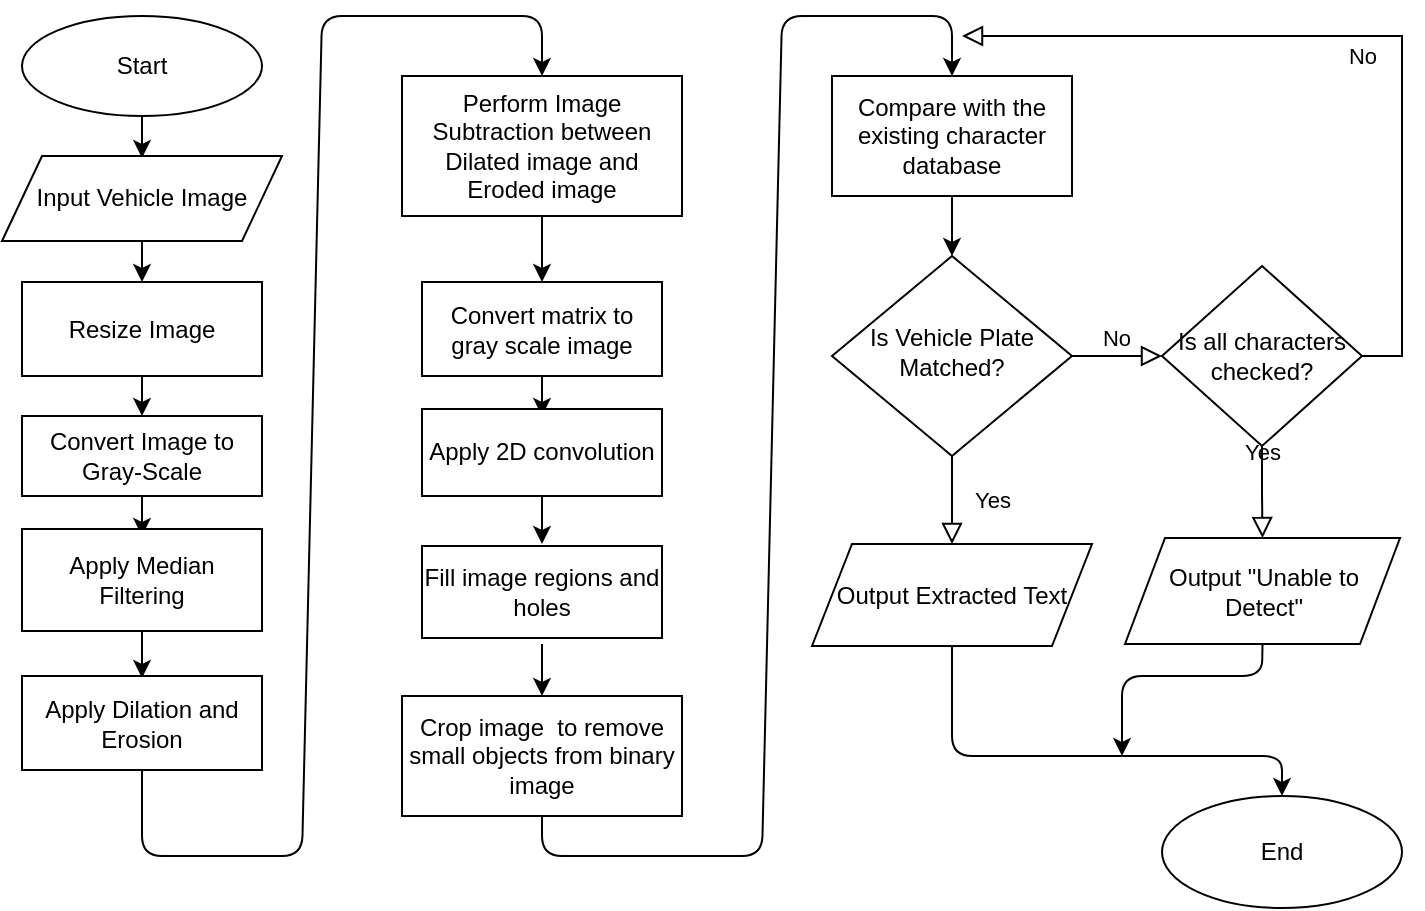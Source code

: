 <mxfile version="14.7.7" type="device"><diagram id="C5RBs43oDa-KdzZeNtuy" name="Page-1"><mxGraphModel dx="828" dy="490" grid="0" gridSize="10" guides="1" tooltips="1" connect="1" arrows="1" fold="1" page="1" pageScale="1" pageWidth="827" pageHeight="1169" math="0" shadow="0"><root><mxCell id="WIyWlLk6GJQsqaUBKTNV-0"/><mxCell id="WIyWlLk6GJQsqaUBKTNV-1" parent="WIyWlLk6GJQsqaUBKTNV-0"/><mxCell id="WIyWlLk6GJQsqaUBKTNV-4" value="Yes" style="rounded=0;html=1;jettySize=auto;orthogonalLoop=1;fontSize=11;endArrow=block;endFill=0;endSize=8;strokeWidth=1;shadow=0;labelBackgroundColor=none;edgeStyle=orthogonalEdgeStyle;entryX=0.5;entryY=0;entryDx=0;entryDy=0;" parent="WIyWlLk6GJQsqaUBKTNV-1" source="WIyWlLk6GJQsqaUBKTNV-6" target="DhyxtmX8kyRilVypcKS6-48" edge="1"><mxGeometry y="20" relative="1" as="geometry"><mxPoint as="offset"/><mxPoint x="577" y="358" as="targetPoint"/></mxGeometry></mxCell><mxCell id="WIyWlLk6GJQsqaUBKTNV-5" value="No" style="edgeStyle=orthogonalEdgeStyle;rounded=0;html=1;jettySize=auto;orthogonalLoop=1;fontSize=11;endArrow=block;endFill=0;endSize=8;strokeWidth=1;shadow=0;labelBackgroundColor=none;" parent="WIyWlLk6GJQsqaUBKTNV-1" source="WIyWlLk6GJQsqaUBKTNV-6" edge="1"><mxGeometry y="10" relative="1" as="geometry"><mxPoint as="offset"/><mxPoint x="647" y="200" as="targetPoint"/></mxGeometry></mxCell><mxCell id="WIyWlLk6GJQsqaUBKTNV-6" value="Is Vehicle Plate Matched?" style="rhombus;whiteSpace=wrap;html=1;shadow=0;fontFamily=Helvetica;fontSize=12;align=center;strokeWidth=1;spacing=6;spacingTop=-4;" parent="WIyWlLk6GJQsqaUBKTNV-1" vertex="1"><mxGeometry x="482" y="150" width="120" height="100" as="geometry"/></mxCell><mxCell id="DhyxtmX8kyRilVypcKS6-0" value="Start" style="ellipse;whiteSpace=wrap;html=1;" vertex="1" parent="WIyWlLk6GJQsqaUBKTNV-1"><mxGeometry x="77" y="30" width="120" height="50" as="geometry"/></mxCell><mxCell id="DhyxtmX8kyRilVypcKS6-24" value="Is all characters checked?" style="rhombus;whiteSpace=wrap;html=1;" vertex="1" parent="WIyWlLk6GJQsqaUBKTNV-1"><mxGeometry x="647" y="155" width="100" height="90" as="geometry"/></mxCell><mxCell id="DhyxtmX8kyRilVypcKS6-25" value="Yes" style="rounded=0;html=1;jettySize=auto;orthogonalLoop=1;fontSize=11;endArrow=block;endFill=0;endSize=8;strokeWidth=1;shadow=0;labelBackgroundColor=none;edgeStyle=orthogonalEdgeStyle;exitX=0.5;exitY=1;exitDx=0;exitDy=0;startArrow=none;" edge="1" parent="WIyWlLk6GJQsqaUBKTNV-1" source="DhyxtmX8kyRilVypcKS6-24" target="DhyxtmX8kyRilVypcKS6-46"><mxGeometry y="20" relative="1" as="geometry"><mxPoint as="offset"/><mxPoint x="557" y="260" as="sourcePoint"/><mxPoint x="765" y="273" as="targetPoint"/></mxGeometry></mxCell><mxCell id="DhyxtmX8kyRilVypcKS6-26" value="No" style="edgeStyle=orthogonalEdgeStyle;rounded=0;html=1;jettySize=auto;orthogonalLoop=1;fontSize=11;endArrow=block;endFill=0;endSize=8;strokeWidth=1;shadow=0;labelBackgroundColor=none;exitX=1;exitY=0.5;exitDx=0;exitDy=0;" edge="1" parent="WIyWlLk6GJQsqaUBKTNV-1" source="DhyxtmX8kyRilVypcKS6-24"><mxGeometry y="10" relative="1" as="geometry"><mxPoint as="offset"/><mxPoint x="617" y="210" as="sourcePoint"/><mxPoint x="547" y="40" as="targetPoint"/><Array as="points"><mxPoint x="767" y="200"/><mxPoint x="767" y="40"/></Array></mxGeometry></mxCell><mxCell id="DhyxtmX8kyRilVypcKS6-30" value="" style="endArrow=classic;html=1;exitX=0.5;exitY=1;exitDx=0;exitDy=0;" edge="1" parent="WIyWlLk6GJQsqaUBKTNV-1" source="DhyxtmX8kyRilVypcKS6-0"><mxGeometry width="50" height="50" relative="1" as="geometry"><mxPoint x="377" y="200" as="sourcePoint"/><mxPoint x="137" y="101" as="targetPoint"/></mxGeometry></mxCell><mxCell id="DhyxtmX8kyRilVypcKS6-31" value="" style="endArrow=classic;html=1;exitX=0.5;exitY=1;exitDx=0;exitDy=0;" edge="1" parent="WIyWlLk6GJQsqaUBKTNV-1"><mxGeometry width="50" height="50" relative="1" as="geometry"><mxPoint x="137" y="141" as="sourcePoint"/><mxPoint x="137" y="163" as="targetPoint"/></mxGeometry></mxCell><mxCell id="DhyxtmX8kyRilVypcKS6-32" value="" style="endArrow=classic;html=1;exitX=0.5;exitY=1;exitDx=0;exitDy=0;entryX=0.5;entryY=0;entryDx=0;entryDy=0;" edge="1" parent="WIyWlLk6GJQsqaUBKTNV-1" target="DhyxtmX8kyRilVypcKS6-53"><mxGeometry width="50" height="50" relative="1" as="geometry"><mxPoint x="137" y="203" as="sourcePoint"/><mxPoint x="137" y="226" as="targetPoint"/></mxGeometry></mxCell><mxCell id="DhyxtmX8kyRilVypcKS6-33" value="" style="endArrow=classic;html=1;exitX=0.5;exitY=1;exitDx=0;exitDy=0;" edge="1" parent="WIyWlLk6GJQsqaUBKTNV-1"><mxGeometry width="50" height="50" relative="1" as="geometry"><mxPoint x="137" y="266" as="sourcePoint"/><mxPoint x="137" y="290" as="targetPoint"/></mxGeometry></mxCell><mxCell id="DhyxtmX8kyRilVypcKS6-34" value="" style="endArrow=classic;html=1;exitX=0.5;exitY=1;exitDx=0;exitDy=0;entryX=0.5;entryY=0;entryDx=0;entryDy=0;" edge="1" parent="WIyWlLk6GJQsqaUBKTNV-1"><mxGeometry width="50" height="50" relative="1" as="geometry"><mxPoint x="137" y="334" as="sourcePoint"/><mxPoint x="137" y="361" as="targetPoint"/></mxGeometry></mxCell><mxCell id="DhyxtmX8kyRilVypcKS6-35" value="" style="endArrow=classic;html=1;exitX=0.5;exitY=1;exitDx=0;exitDy=0;entryX=0.5;entryY=0;entryDx=0;entryDy=0;" edge="1" parent="WIyWlLk6GJQsqaUBKTNV-1"><mxGeometry width="50" height="50" relative="1" as="geometry"><mxPoint x="137" y="401" as="sourcePoint"/><mxPoint x="337" y="60" as="targetPoint"/><Array as="points"><mxPoint x="137" y="450"/><mxPoint x="217" y="450"/><mxPoint x="227" y="30"/><mxPoint x="337" y="30"/></Array></mxGeometry></mxCell><mxCell id="DhyxtmX8kyRilVypcKS6-39" value="" style="endArrow=classic;html=1;exitX=0.5;exitY=1;exitDx=0;exitDy=0;entryX=0.5;entryY=0;entryDx=0;entryDy=0;" edge="1" parent="WIyWlLk6GJQsqaUBKTNV-1"><mxGeometry width="50" height="50" relative="1" as="geometry"><mxPoint x="337" y="130" as="sourcePoint"/><mxPoint x="337" y="163" as="targetPoint"/></mxGeometry></mxCell><mxCell id="DhyxtmX8kyRilVypcKS6-40" value="" style="endArrow=classic;html=1;exitX=0.5;exitY=1;exitDx=0;exitDy=0;entryX=0.5;entryY=0;entryDx=0;entryDy=0;" edge="1" parent="WIyWlLk6GJQsqaUBKTNV-1"><mxGeometry width="50" height="50" relative="1" as="geometry"><mxPoint x="337" y="203" as="sourcePoint"/><mxPoint x="337" y="230" as="targetPoint"/></mxGeometry></mxCell><mxCell id="DhyxtmX8kyRilVypcKS6-41" value="" style="endArrow=classic;html=1;exitX=0.5;exitY=1;exitDx=0;exitDy=0;entryX=0.5;entryY=0;entryDx=0;entryDy=0;" edge="1" parent="WIyWlLk6GJQsqaUBKTNV-1"><mxGeometry width="50" height="50" relative="1" as="geometry"><mxPoint x="337" y="420" as="sourcePoint"/><mxPoint x="542" y="60" as="targetPoint"/><Array as="points"><mxPoint x="337" y="450"/><mxPoint x="447" y="450"/><mxPoint x="457" y="30"/><mxPoint x="542" y="30"/></Array></mxGeometry></mxCell><mxCell id="DhyxtmX8kyRilVypcKS6-42" value="" style="endArrow=classic;html=1;exitX=0.5;exitY=1;exitDx=0;exitDy=0;entryX=0.5;entryY=0;entryDx=0;entryDy=0;" edge="1" parent="WIyWlLk6GJQsqaUBKTNV-1"><mxGeometry width="50" height="50" relative="1" as="geometry"><mxPoint x="337" y="344" as="sourcePoint"/><mxPoint x="337" y="370" as="targetPoint"/></mxGeometry></mxCell><mxCell id="DhyxtmX8kyRilVypcKS6-43" value="" style="endArrow=classic;html=1;exitX=0.5;exitY=1;exitDx=0;exitDy=0;entryX=0.5;entryY=0;entryDx=0;entryDy=0;" edge="1" parent="WIyWlLk6GJQsqaUBKTNV-1"><mxGeometry width="50" height="50" relative="1" as="geometry"><mxPoint x="337" y="270" as="sourcePoint"/><mxPoint x="337" y="294" as="targetPoint"/></mxGeometry></mxCell><mxCell id="DhyxtmX8kyRilVypcKS6-44" value="" style="endArrow=classic;html=1;exitX=0.5;exitY=1;exitDx=0;exitDy=0;entryX=0.5;entryY=0;entryDx=0;entryDy=0;" edge="1" parent="WIyWlLk6GJQsqaUBKTNV-1" target="WIyWlLk6GJQsqaUBKTNV-6"><mxGeometry width="50" height="50" relative="1" as="geometry"><mxPoint x="542" y="120" as="sourcePoint"/><mxPoint x="347" y="380" as="targetPoint"/></mxGeometry></mxCell><mxCell id="DhyxtmX8kyRilVypcKS6-46" value="Output &quot;Unable to Detect&quot;" style="shape=parallelogram;perimeter=parallelogramPerimeter;whiteSpace=wrap;html=1;fixedSize=1;" vertex="1" parent="WIyWlLk6GJQsqaUBKTNV-1"><mxGeometry x="628.5" y="291" width="137.5" height="53" as="geometry"/></mxCell><mxCell id="DhyxtmX8kyRilVypcKS6-48" value="&lt;span&gt;Output Extracted Text&lt;/span&gt;" style="shape=parallelogram;perimeter=parallelogramPerimeter;whiteSpace=wrap;html=1;fixedSize=1;rounded=0;" vertex="1" parent="WIyWlLk6GJQsqaUBKTNV-1"><mxGeometry x="472" y="294" width="140" height="51" as="geometry"/></mxCell><mxCell id="DhyxtmX8kyRilVypcKS6-49" value="End" style="ellipse;whiteSpace=wrap;html=1;rounded=0;" vertex="1" parent="WIyWlLk6GJQsqaUBKTNV-1"><mxGeometry x="647" y="420" width="120" height="56" as="geometry"/></mxCell><mxCell id="DhyxtmX8kyRilVypcKS6-50" value="" style="endArrow=classic;html=1;exitX=0.5;exitY=1;exitDx=0;exitDy=0;entryX=0.5;entryY=0;entryDx=0;entryDy=0;" edge="1" parent="WIyWlLk6GJQsqaUBKTNV-1" source="DhyxtmX8kyRilVypcKS6-48" target="DhyxtmX8kyRilVypcKS6-49"><mxGeometry width="50" height="50" relative="1" as="geometry"><mxPoint x="377" y="260" as="sourcePoint"/><mxPoint x="427" y="210" as="targetPoint"/><Array as="points"><mxPoint x="542" y="400"/><mxPoint x="707" y="400"/></Array></mxGeometry></mxCell><mxCell id="DhyxtmX8kyRilVypcKS6-51" value="" style="endArrow=classic;html=1;exitX=0.5;exitY=1;exitDx=0;exitDy=0;" edge="1" parent="WIyWlLk6GJQsqaUBKTNV-1" source="DhyxtmX8kyRilVypcKS6-46"><mxGeometry width="50" height="50" relative="1" as="geometry"><mxPoint x="377" y="260" as="sourcePoint"/><mxPoint x="627" y="400" as="targetPoint"/><Array as="points"><mxPoint x="697" y="360"/><mxPoint x="627" y="360"/></Array></mxGeometry></mxCell><mxCell id="DhyxtmX8kyRilVypcKS6-52" value="&lt;span&gt;Apply Median Filtering&lt;/span&gt;" style="rounded=0;whiteSpace=wrap;html=1;" vertex="1" parent="WIyWlLk6GJQsqaUBKTNV-1"><mxGeometry x="77" y="286.5" width="120" height="51" as="geometry"/></mxCell><mxCell id="DhyxtmX8kyRilVypcKS6-53" value="&lt;span&gt;Convert Image to Gray-Scale&lt;/span&gt;" style="rounded=0;whiteSpace=wrap;html=1;" vertex="1" parent="WIyWlLk6GJQsqaUBKTNV-1"><mxGeometry x="77" y="230" width="120" height="40" as="geometry"/></mxCell><mxCell id="DhyxtmX8kyRilVypcKS6-54" value="&lt;span&gt;Resize Image&lt;/span&gt;" style="rounded=0;whiteSpace=wrap;html=1;" vertex="1" parent="WIyWlLk6GJQsqaUBKTNV-1"><mxGeometry x="77" y="163" width="120" height="47" as="geometry"/></mxCell><mxCell id="DhyxtmX8kyRilVypcKS6-55" value="&lt;span&gt;Perform Image Subtraction between Dilated image and Eroded image&lt;/span&gt;" style="rounded=0;whiteSpace=wrap;html=1;" vertex="1" parent="WIyWlLk6GJQsqaUBKTNV-1"><mxGeometry x="267" y="60" width="140" height="70" as="geometry"/></mxCell><mxCell id="DhyxtmX8kyRilVypcKS6-56" value="&lt;span&gt;Compare with the existing character database&lt;/span&gt;" style="rounded=0;whiteSpace=wrap;html=1;" vertex="1" parent="WIyWlLk6GJQsqaUBKTNV-1"><mxGeometry x="482" y="60" width="120" height="60" as="geometry"/></mxCell><mxCell id="DhyxtmX8kyRilVypcKS6-57" value="Convert matrix to gray scale image" style="rounded=0;whiteSpace=wrap;html=1;" vertex="1" parent="WIyWlLk6GJQsqaUBKTNV-1"><mxGeometry x="277" y="163" width="120" height="47" as="geometry"/></mxCell><mxCell id="DhyxtmX8kyRilVypcKS6-58" value="Apply Dilation and Erosion" style="rounded=0;whiteSpace=wrap;html=1;" vertex="1" parent="WIyWlLk6GJQsqaUBKTNV-1"><mxGeometry x="77" y="360" width="120" height="47" as="geometry"/></mxCell><mxCell id="DhyxtmX8kyRilVypcKS6-59" value="&lt;span&gt;Input Vehicle Image&lt;/span&gt;" style="shape=parallelogram;perimeter=parallelogramPerimeter;whiteSpace=wrap;html=1;fixedSize=1;rounded=0;" vertex="1" parent="WIyWlLk6GJQsqaUBKTNV-1"><mxGeometry x="67" y="100" width="140" height="42.5" as="geometry"/></mxCell><mxCell id="DhyxtmX8kyRilVypcKS6-64" value="&lt;span&gt;Crop image&amp;nbsp; to remove small objects from binary image&lt;/span&gt;" style="rounded=0;whiteSpace=wrap;html=1;" vertex="1" parent="WIyWlLk6GJQsqaUBKTNV-1"><mxGeometry x="267" y="370" width="140" height="60" as="geometry"/></mxCell><mxCell id="DhyxtmX8kyRilVypcKS6-65" value="&lt;span&gt;Fill image regions and holes&lt;/span&gt;" style="rounded=0;whiteSpace=wrap;html=1;" vertex="1" parent="WIyWlLk6GJQsqaUBKTNV-1"><mxGeometry x="277" y="295" width="120" height="46" as="geometry"/></mxCell><mxCell id="DhyxtmX8kyRilVypcKS6-66" value="&lt;span&gt;Apply 2D convolution&lt;/span&gt;" style="rounded=0;whiteSpace=wrap;html=1;" vertex="1" parent="WIyWlLk6GJQsqaUBKTNV-1"><mxGeometry x="277" y="226.5" width="120" height="43.5" as="geometry"/></mxCell></root></mxGraphModel></diagram></mxfile>